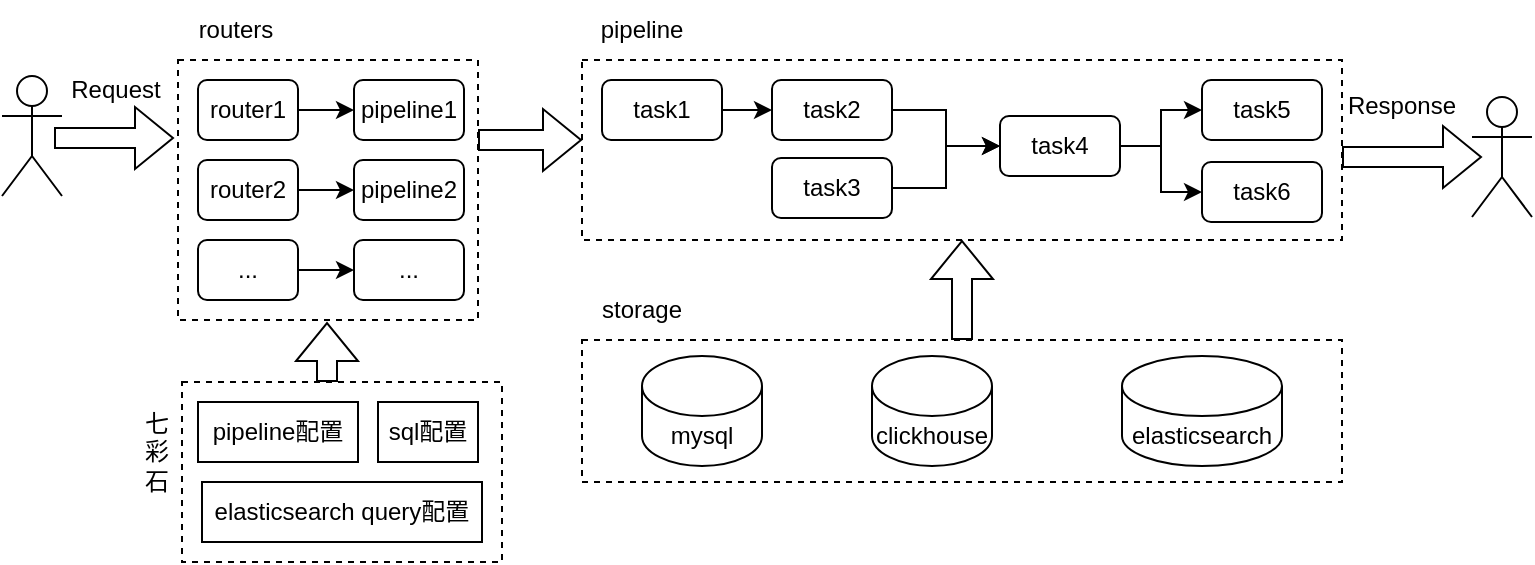 <mxfile version="22.1.11" type="github">
  <diagram name="第 1 页" id="fFxLprVTc2z-0SbgyYG7">
    <mxGraphModel dx="2133" dy="764" grid="1" gridSize="10" guides="1" tooltips="1" connect="1" arrows="1" fold="1" page="1" pageScale="1" pageWidth="827" pageHeight="1169" math="0" shadow="0">
      <root>
        <mxCell id="0" />
        <mxCell id="1" parent="0" />
        <mxCell id="GYxL6wCpQ-yCbX0miNCR-48" value="" style="rounded=0;whiteSpace=wrap;html=1;fillColor=none;dashed=1;" vertex="1" parent="1">
          <mxGeometry x="230" y="369" width="380" height="71" as="geometry" />
        </mxCell>
        <mxCell id="GYxL6wCpQ-yCbX0miNCR-12" value="" style="rounded=0;whiteSpace=wrap;html=1;fillColor=none;dashed=1;" vertex="1" parent="1">
          <mxGeometry x="230" y="229" width="380" height="90" as="geometry" />
        </mxCell>
        <mxCell id="GYxL6wCpQ-yCbX0miNCR-7" style="edgeStyle=orthogonalEdgeStyle;rounded=0;orthogonalLoop=1;jettySize=auto;html=1;exitX=1;exitY=0.5;exitDx=0;exitDy=0;entryX=0;entryY=0.5;entryDx=0;entryDy=0;" edge="1" parent="1" source="GYxL6wCpQ-yCbX0miNCR-1" target="GYxL6wCpQ-yCbX0miNCR-2">
          <mxGeometry relative="1" as="geometry" />
        </mxCell>
        <mxCell id="GYxL6wCpQ-yCbX0miNCR-1" value="task1" style="rounded=1;whiteSpace=wrap;html=1;fillColor=none;" vertex="1" parent="1">
          <mxGeometry x="240" y="239" width="60" height="30" as="geometry" />
        </mxCell>
        <mxCell id="GYxL6wCpQ-yCbX0miNCR-8" style="edgeStyle=orthogonalEdgeStyle;rounded=0;orthogonalLoop=1;jettySize=auto;html=1;exitX=1;exitY=0.5;exitDx=0;exitDy=0;entryX=0;entryY=0.5;entryDx=0;entryDy=0;" edge="1" parent="1" source="GYxL6wCpQ-yCbX0miNCR-2" target="GYxL6wCpQ-yCbX0miNCR-4">
          <mxGeometry relative="1" as="geometry" />
        </mxCell>
        <mxCell id="GYxL6wCpQ-yCbX0miNCR-2" value="task2" style="rounded=1;whiteSpace=wrap;html=1;fillColor=none;" vertex="1" parent="1">
          <mxGeometry x="325" y="239" width="60" height="30" as="geometry" />
        </mxCell>
        <mxCell id="GYxL6wCpQ-yCbX0miNCR-9" style="edgeStyle=orthogonalEdgeStyle;rounded=0;orthogonalLoop=1;jettySize=auto;html=1;exitX=1;exitY=0.5;exitDx=0;exitDy=0;entryX=0;entryY=0.5;entryDx=0;entryDy=0;" edge="1" parent="1" source="GYxL6wCpQ-yCbX0miNCR-3" target="GYxL6wCpQ-yCbX0miNCR-4">
          <mxGeometry relative="1" as="geometry">
            <mxPoint x="429" y="307" as="targetPoint" />
          </mxGeometry>
        </mxCell>
        <mxCell id="GYxL6wCpQ-yCbX0miNCR-3" value="task3" style="rounded=1;whiteSpace=wrap;html=1;fillColor=none;" vertex="1" parent="1">
          <mxGeometry x="325" y="278" width="60" height="30" as="geometry" />
        </mxCell>
        <mxCell id="GYxL6wCpQ-yCbX0miNCR-10" style="edgeStyle=orthogonalEdgeStyle;rounded=0;orthogonalLoop=1;jettySize=auto;html=1;exitX=1;exitY=0.5;exitDx=0;exitDy=0;entryX=0;entryY=0.5;entryDx=0;entryDy=0;" edge="1" parent="1" source="GYxL6wCpQ-yCbX0miNCR-4" target="GYxL6wCpQ-yCbX0miNCR-6">
          <mxGeometry relative="1" as="geometry" />
        </mxCell>
        <mxCell id="GYxL6wCpQ-yCbX0miNCR-11" style="edgeStyle=orthogonalEdgeStyle;rounded=0;orthogonalLoop=1;jettySize=auto;html=1;exitX=1;exitY=0.5;exitDx=0;exitDy=0;entryX=0;entryY=0.5;entryDx=0;entryDy=0;" edge="1" parent="1" source="GYxL6wCpQ-yCbX0miNCR-4" target="GYxL6wCpQ-yCbX0miNCR-5">
          <mxGeometry relative="1" as="geometry" />
        </mxCell>
        <mxCell id="GYxL6wCpQ-yCbX0miNCR-4" value="task4" style="rounded=1;whiteSpace=wrap;html=1;fillColor=none;" vertex="1" parent="1">
          <mxGeometry x="439" y="257" width="60" height="30" as="geometry" />
        </mxCell>
        <mxCell id="GYxL6wCpQ-yCbX0miNCR-5" value="task6" style="rounded=1;whiteSpace=wrap;html=1;fillColor=none;" vertex="1" parent="1">
          <mxGeometry x="540" y="280" width="60" height="30" as="geometry" />
        </mxCell>
        <mxCell id="GYxL6wCpQ-yCbX0miNCR-6" value="task5" style="rounded=1;whiteSpace=wrap;html=1;fillColor=none;" vertex="1" parent="1">
          <mxGeometry x="540" y="239" width="60" height="30" as="geometry" />
        </mxCell>
        <mxCell id="GYxL6wCpQ-yCbX0miNCR-13" value="" style="shape=umlActor;verticalLabelPosition=bottom;verticalAlign=top;html=1;outlineConnect=0;fillColor=none;" vertex="1" parent="1">
          <mxGeometry x="-60" y="237" width="30" height="60" as="geometry" />
        </mxCell>
        <mxCell id="GYxL6wCpQ-yCbX0miNCR-14" value="" style="shape=flexArrow;endArrow=classic;html=1;rounded=0;" edge="1" parent="1">
          <mxGeometry width="50" height="50" relative="1" as="geometry">
            <mxPoint x="-34" y="268" as="sourcePoint" />
            <mxPoint x="26" y="268" as="targetPoint" />
          </mxGeometry>
        </mxCell>
        <mxCell id="GYxL6wCpQ-yCbX0miNCR-15" value="" style="shape=flexArrow;endArrow=classic;html=1;rounded=0;" edge="1" parent="1">
          <mxGeometry width="50" height="50" relative="1" as="geometry">
            <mxPoint x="610" y="277.5" as="sourcePoint" />
            <mxPoint x="680" y="277.5" as="targetPoint" />
          </mxGeometry>
        </mxCell>
        <mxCell id="GYxL6wCpQ-yCbX0miNCR-16" value="" style="shape=umlActor;verticalLabelPosition=bottom;verticalAlign=top;html=1;outlineConnect=0;fillColor=none;" vertex="1" parent="1">
          <mxGeometry x="675" y="247.5" width="30" height="60" as="geometry" />
        </mxCell>
        <mxCell id="GYxL6wCpQ-yCbX0miNCR-19" value="Request" style="text;html=1;strokeColor=none;fillColor=none;align=center;verticalAlign=middle;whiteSpace=wrap;rounded=0;" vertex="1" parent="1">
          <mxGeometry x="-33" y="229" width="60" height="30" as="geometry" />
        </mxCell>
        <mxCell id="GYxL6wCpQ-yCbX0miNCR-20" value="Response" style="text;html=1;strokeColor=none;fillColor=none;align=center;verticalAlign=middle;whiteSpace=wrap;rounded=0;" vertex="1" parent="1">
          <mxGeometry x="610" y="236.5" width="60" height="30" as="geometry" />
        </mxCell>
        <mxCell id="GYxL6wCpQ-yCbX0miNCR-23" value="" style="rounded=0;whiteSpace=wrap;html=1;fillColor=none;dashed=1;" vertex="1" parent="1">
          <mxGeometry x="28" y="229" width="150" height="130" as="geometry" />
        </mxCell>
        <mxCell id="GYxL6wCpQ-yCbX0miNCR-31" style="edgeStyle=orthogonalEdgeStyle;rounded=0;orthogonalLoop=1;jettySize=auto;html=1;exitX=1;exitY=0.5;exitDx=0;exitDy=0;entryX=0;entryY=0.5;entryDx=0;entryDy=0;" edge="1" parent="1" source="GYxL6wCpQ-yCbX0miNCR-24" target="GYxL6wCpQ-yCbX0miNCR-25">
          <mxGeometry relative="1" as="geometry" />
        </mxCell>
        <mxCell id="GYxL6wCpQ-yCbX0miNCR-24" value="router1" style="rounded=1;whiteSpace=wrap;html=1;fillColor=none;" vertex="1" parent="1">
          <mxGeometry x="38" y="239" width="50" height="30" as="geometry" />
        </mxCell>
        <mxCell id="GYxL6wCpQ-yCbX0miNCR-25" value="pipeline1" style="rounded=1;whiteSpace=wrap;html=1;fillColor=none;" vertex="1" parent="1">
          <mxGeometry x="116" y="239" width="55" height="30" as="geometry" />
        </mxCell>
        <mxCell id="GYxL6wCpQ-yCbX0miNCR-27" value="pipeline配置" style="rounded=0;whiteSpace=wrap;html=1;fillColor=none;" vertex="1" parent="1">
          <mxGeometry x="38" y="400" width="80" height="30" as="geometry" />
        </mxCell>
        <mxCell id="GYxL6wCpQ-yCbX0miNCR-28" value="sql配置" style="rounded=0;whiteSpace=wrap;html=1;fillColor=none;" vertex="1" parent="1">
          <mxGeometry x="128" y="400" width="50" height="30" as="geometry" />
        </mxCell>
        <mxCell id="GYxL6wCpQ-yCbX0miNCR-29" value="elasticsearch query配置" style="rounded=0;whiteSpace=wrap;html=1;fillColor=none;" vertex="1" parent="1">
          <mxGeometry x="40" y="440" width="140" height="30" as="geometry" />
        </mxCell>
        <mxCell id="GYxL6wCpQ-yCbX0miNCR-32" style="edgeStyle=orthogonalEdgeStyle;rounded=0;orthogonalLoop=1;jettySize=auto;html=1;exitX=1;exitY=0.5;exitDx=0;exitDy=0;entryX=0;entryY=0.5;entryDx=0;entryDy=0;" edge="1" parent="1" source="GYxL6wCpQ-yCbX0miNCR-33" target="GYxL6wCpQ-yCbX0miNCR-34">
          <mxGeometry relative="1" as="geometry" />
        </mxCell>
        <mxCell id="GYxL6wCpQ-yCbX0miNCR-33" value="router2" style="rounded=1;whiteSpace=wrap;html=1;fillColor=none;" vertex="1" parent="1">
          <mxGeometry x="38" y="279" width="50" height="30" as="geometry" />
        </mxCell>
        <mxCell id="GYxL6wCpQ-yCbX0miNCR-34" value="pipeline2" style="rounded=1;whiteSpace=wrap;html=1;fillColor=none;" vertex="1" parent="1">
          <mxGeometry x="116" y="279" width="55" height="30" as="geometry" />
        </mxCell>
        <mxCell id="GYxL6wCpQ-yCbX0miNCR-41" style="edgeStyle=orthogonalEdgeStyle;rounded=0;orthogonalLoop=1;jettySize=auto;html=1;exitX=1;exitY=0.5;exitDx=0;exitDy=0;entryX=0;entryY=0.5;entryDx=0;entryDy=0;" edge="1" parent="1" source="GYxL6wCpQ-yCbX0miNCR-42" target="GYxL6wCpQ-yCbX0miNCR-43">
          <mxGeometry relative="1" as="geometry" />
        </mxCell>
        <mxCell id="GYxL6wCpQ-yCbX0miNCR-42" value="..." style="rounded=1;whiteSpace=wrap;html=1;fillColor=none;" vertex="1" parent="1">
          <mxGeometry x="38" y="319" width="50" height="30" as="geometry" />
        </mxCell>
        <mxCell id="GYxL6wCpQ-yCbX0miNCR-43" value="..." style="rounded=1;whiteSpace=wrap;html=1;fillColor=none;" vertex="1" parent="1">
          <mxGeometry x="116" y="319" width="55" height="30" as="geometry" />
        </mxCell>
        <mxCell id="GYxL6wCpQ-yCbX0miNCR-44" value="" style="shape=flexArrow;endArrow=classic;html=1;rounded=0;" edge="1" parent="1">
          <mxGeometry width="50" height="50" relative="1" as="geometry">
            <mxPoint x="178" y="269" as="sourcePoint" />
            <mxPoint x="230" y="269" as="targetPoint" />
          </mxGeometry>
        </mxCell>
        <mxCell id="GYxL6wCpQ-yCbX0miNCR-45" value="mysql" style="shape=cylinder3;whiteSpace=wrap;html=1;boundedLbl=1;backgroundOutline=1;size=15;fillColor=none;" vertex="1" parent="1">
          <mxGeometry x="260" y="377" width="60" height="55" as="geometry" />
        </mxCell>
        <mxCell id="GYxL6wCpQ-yCbX0miNCR-46" value="clickhouse" style="shape=cylinder3;whiteSpace=wrap;html=1;boundedLbl=1;backgroundOutline=1;size=15;fillColor=none;" vertex="1" parent="1">
          <mxGeometry x="375" y="377" width="60" height="55" as="geometry" />
        </mxCell>
        <mxCell id="GYxL6wCpQ-yCbX0miNCR-47" value="elasticsearch" style="shape=cylinder3;whiteSpace=wrap;html=1;boundedLbl=1;backgroundOutline=1;size=15;fillColor=none;" vertex="1" parent="1">
          <mxGeometry x="500" y="377" width="80" height="55" as="geometry" />
        </mxCell>
        <mxCell id="GYxL6wCpQ-yCbX0miNCR-50" value="pipeline" style="text;html=1;strokeColor=none;fillColor=none;align=center;verticalAlign=middle;whiteSpace=wrap;rounded=0;" vertex="1" parent="1">
          <mxGeometry x="230" y="199" width="60" height="30" as="geometry" />
        </mxCell>
        <mxCell id="GYxL6wCpQ-yCbX0miNCR-51" value="" style="shape=flexArrow;endArrow=classic;html=1;rounded=0;entryX=0.5;entryY=1;entryDx=0;entryDy=0;exitX=0.5;exitY=0;exitDx=0;exitDy=0;" edge="1" parent="1" source="GYxL6wCpQ-yCbX0miNCR-48" target="GYxL6wCpQ-yCbX0miNCR-12">
          <mxGeometry width="50" height="50" relative="1" as="geometry">
            <mxPoint x="414" y="348" as="sourcePoint" />
            <mxPoint x="474" y="348" as="targetPoint" />
          </mxGeometry>
        </mxCell>
        <mxCell id="GYxL6wCpQ-yCbX0miNCR-52" value="" style="rounded=0;whiteSpace=wrap;html=1;fillColor=none;dashed=1;" vertex="1" parent="1">
          <mxGeometry x="30" y="390" width="160" height="90" as="geometry" />
        </mxCell>
        <mxCell id="GYxL6wCpQ-yCbX0miNCR-53" value="" style="shape=flexArrow;endArrow=classic;html=1;rounded=0;entryX=0.5;entryY=1;entryDx=0;entryDy=0;exitX=0.5;exitY=0;exitDx=0;exitDy=0;" edge="1" parent="1">
          <mxGeometry width="50" height="50" relative="1" as="geometry">
            <mxPoint x="102.5" y="390" as="sourcePoint" />
            <mxPoint x="102.5" y="360" as="targetPoint" />
          </mxGeometry>
        </mxCell>
        <mxCell id="GYxL6wCpQ-yCbX0miNCR-54" value="七彩石" style="text;html=1;strokeColor=none;fillColor=none;align=center;verticalAlign=middle;whiteSpace=wrap;rounded=0;direction=south;" vertex="1" parent="1">
          <mxGeometry x="5" y="390" width="25" height="70" as="geometry" />
        </mxCell>
        <mxCell id="GYxL6wCpQ-yCbX0miNCR-55" value="routers" style="text;html=1;strokeColor=none;fillColor=none;align=center;verticalAlign=middle;whiteSpace=wrap;rounded=0;" vertex="1" parent="1">
          <mxGeometry x="27" y="199" width="60" height="30" as="geometry" />
        </mxCell>
        <mxCell id="GYxL6wCpQ-yCbX0miNCR-56" value="storage" style="text;html=1;strokeColor=none;fillColor=none;align=center;verticalAlign=middle;whiteSpace=wrap;rounded=0;" vertex="1" parent="1">
          <mxGeometry x="230" y="339" width="60" height="30" as="geometry" />
        </mxCell>
      </root>
    </mxGraphModel>
  </diagram>
</mxfile>
